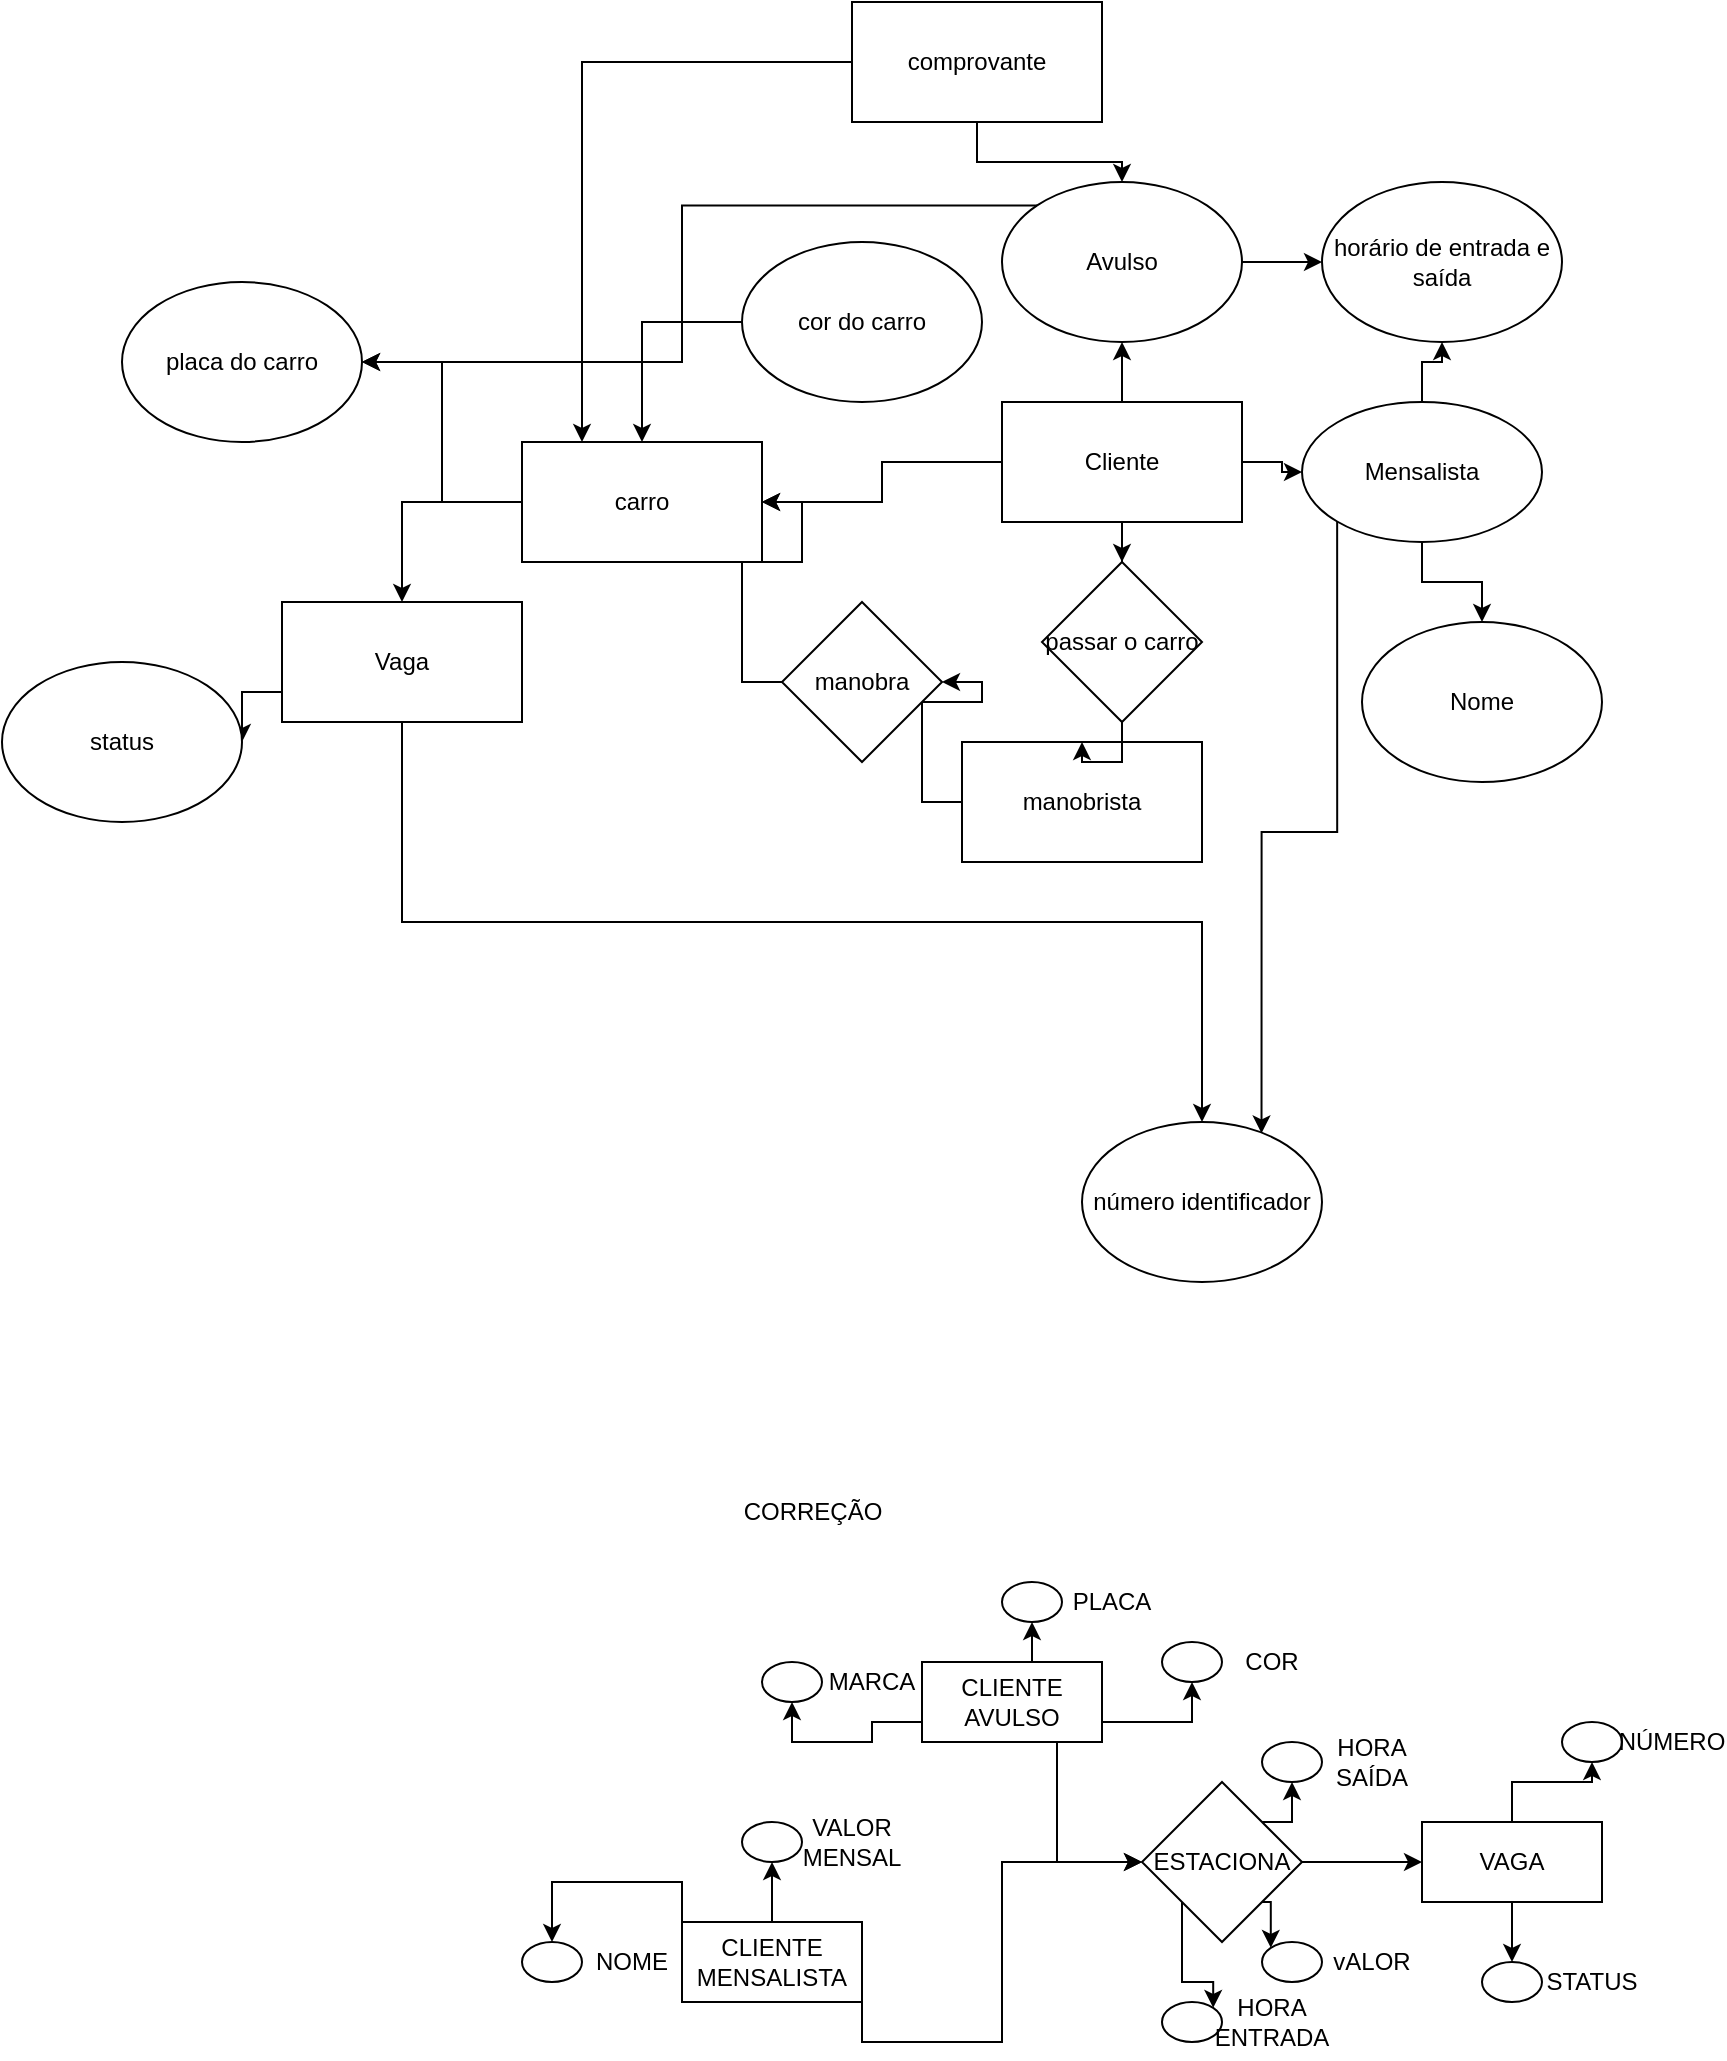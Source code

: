 <mxfile version="21.6.8" type="github">
  <diagram id="R2lEEEUBdFMjLlhIrx00" name="Page-1">
    <mxGraphModel dx="1019" dy="1646" grid="1" gridSize="10" guides="1" tooltips="1" connect="1" arrows="1" fold="1" page="1" pageScale="1" pageWidth="850" pageHeight="1100" math="0" shadow="0" extFonts="Permanent Marker^https://fonts.googleapis.com/css?family=Permanent+Marker">
      <root>
        <mxCell id="0" />
        <mxCell id="1" parent="0" />
        <mxCell id="Kp6BYRPakSOtjhqHhSwP-1" value="número identificador" style="ellipse;whiteSpace=wrap;html=1;" vertex="1" parent="1">
          <mxGeometry x="540" y="430" width="120" height="80" as="geometry" />
        </mxCell>
        <mxCell id="Kp6BYRPakSOtjhqHhSwP-5" style="edgeStyle=orthogonalEdgeStyle;rounded=0;orthogonalLoop=1;jettySize=auto;html=1;exitX=0.5;exitY=1;exitDx=0;exitDy=0;" edge="1" parent="1" source="Kp6BYRPakSOtjhqHhSwP-2" target="Kp6BYRPakSOtjhqHhSwP-1">
          <mxGeometry relative="1" as="geometry" />
        </mxCell>
        <mxCell id="Kp6BYRPakSOtjhqHhSwP-6" style="edgeStyle=orthogonalEdgeStyle;rounded=0;orthogonalLoop=1;jettySize=auto;html=1;exitX=0;exitY=0.75;exitDx=0;exitDy=0;" edge="1" parent="1" source="Kp6BYRPakSOtjhqHhSwP-2" target="Kp6BYRPakSOtjhqHhSwP-4">
          <mxGeometry relative="1" as="geometry" />
        </mxCell>
        <mxCell id="Kp6BYRPakSOtjhqHhSwP-2" value="Vaga" style="rounded=0;whiteSpace=wrap;html=1;" vertex="1" parent="1">
          <mxGeometry x="140" y="170" width="120" height="60" as="geometry" />
        </mxCell>
        <mxCell id="Kp6BYRPakSOtjhqHhSwP-4" value="status" style="ellipse;whiteSpace=wrap;html=1;" vertex="1" parent="1">
          <mxGeometry y="200" width="120" height="80" as="geometry" />
        </mxCell>
        <mxCell id="Kp6BYRPakSOtjhqHhSwP-10" style="edgeStyle=orthogonalEdgeStyle;rounded=0;orthogonalLoop=1;jettySize=auto;html=1;entryX=1;entryY=0.5;entryDx=0;entryDy=0;" edge="1" parent="1" source="Kp6BYRPakSOtjhqHhSwP-8" target="Kp6BYRPakSOtjhqHhSwP-9">
          <mxGeometry relative="1" as="geometry" />
        </mxCell>
        <mxCell id="Kp6BYRPakSOtjhqHhSwP-23" style="edgeStyle=orthogonalEdgeStyle;rounded=0;orthogonalLoop=1;jettySize=auto;html=1;exitX=1;exitY=0.5;exitDx=0;exitDy=0;" edge="1" parent="1" source="Kp6BYRPakSOtjhqHhSwP-8" target="Kp6BYRPakSOtjhqHhSwP-22">
          <mxGeometry relative="1" as="geometry" />
        </mxCell>
        <mxCell id="Kp6BYRPakSOtjhqHhSwP-24" style="edgeStyle=orthogonalEdgeStyle;rounded=0;orthogonalLoop=1;jettySize=auto;html=1;exitX=0.5;exitY=0;exitDx=0;exitDy=0;" edge="1" parent="1" source="Kp6BYRPakSOtjhqHhSwP-8" target="Kp6BYRPakSOtjhqHhSwP-21">
          <mxGeometry relative="1" as="geometry" />
        </mxCell>
        <mxCell id="Kp6BYRPakSOtjhqHhSwP-26" style="edgeStyle=orthogonalEdgeStyle;rounded=0;orthogonalLoop=1;jettySize=auto;html=1;exitX=0.5;exitY=1;exitDx=0;exitDy=0;" edge="1" parent="1" source="Kp6BYRPakSOtjhqHhSwP-8" target="Kp6BYRPakSOtjhqHhSwP-25">
          <mxGeometry relative="1" as="geometry" />
        </mxCell>
        <mxCell id="Kp6BYRPakSOtjhqHhSwP-8" value="Cliente" style="rounded=0;whiteSpace=wrap;html=1;" vertex="1" parent="1">
          <mxGeometry x="500" y="70" width="120" height="60" as="geometry" />
        </mxCell>
        <mxCell id="Kp6BYRPakSOtjhqHhSwP-11" style="edgeStyle=orthogonalEdgeStyle;rounded=0;orthogonalLoop=1;jettySize=auto;html=1;exitX=0;exitY=0.5;exitDx=0;exitDy=0;" edge="1" parent="1" source="Kp6BYRPakSOtjhqHhSwP-9" target="Kp6BYRPakSOtjhqHhSwP-2">
          <mxGeometry relative="1" as="geometry" />
        </mxCell>
        <mxCell id="Kp6BYRPakSOtjhqHhSwP-15" style="edgeStyle=orthogonalEdgeStyle;rounded=0;orthogonalLoop=1;jettySize=auto;html=1;" edge="1" parent="1" source="Kp6BYRPakSOtjhqHhSwP-9" target="Kp6BYRPakSOtjhqHhSwP-12">
          <mxGeometry relative="1" as="geometry" />
        </mxCell>
        <mxCell id="Kp6BYRPakSOtjhqHhSwP-9" value="carro" style="rounded=0;whiteSpace=wrap;html=1;" vertex="1" parent="1">
          <mxGeometry x="260" y="90" width="120" height="60" as="geometry" />
        </mxCell>
        <mxCell id="Kp6BYRPakSOtjhqHhSwP-12" value="placa do carro" style="ellipse;whiteSpace=wrap;html=1;" vertex="1" parent="1">
          <mxGeometry x="60" y="10" width="120" height="80" as="geometry" />
        </mxCell>
        <mxCell id="Kp6BYRPakSOtjhqHhSwP-34" style="edgeStyle=orthogonalEdgeStyle;rounded=0;orthogonalLoop=1;jettySize=auto;html=1;exitX=0;exitY=0.5;exitDx=0;exitDy=0;" edge="1" parent="1" source="Kp6BYRPakSOtjhqHhSwP-13" target="Kp6BYRPakSOtjhqHhSwP-9">
          <mxGeometry relative="1" as="geometry" />
        </mxCell>
        <mxCell id="Kp6BYRPakSOtjhqHhSwP-13" value="cor do carro" style="ellipse;whiteSpace=wrap;html=1;" vertex="1" parent="1">
          <mxGeometry x="370" y="-10" width="120" height="80" as="geometry" />
        </mxCell>
        <mxCell id="Kp6BYRPakSOtjhqHhSwP-28" style="edgeStyle=orthogonalEdgeStyle;rounded=0;orthogonalLoop=1;jettySize=auto;html=1;" edge="1" parent="1" source="Kp6BYRPakSOtjhqHhSwP-16" target="Kp6BYRPakSOtjhqHhSwP-29">
          <mxGeometry relative="1" as="geometry">
            <mxPoint x="430" y="210" as="targetPoint" />
          </mxGeometry>
        </mxCell>
        <mxCell id="Kp6BYRPakSOtjhqHhSwP-16" value="manobrista" style="rounded=0;whiteSpace=wrap;html=1;" vertex="1" parent="1">
          <mxGeometry x="480" y="240" width="120" height="60" as="geometry" />
        </mxCell>
        <mxCell id="Kp6BYRPakSOtjhqHhSwP-33" style="edgeStyle=orthogonalEdgeStyle;rounded=0;orthogonalLoop=1;jettySize=auto;html=1;exitX=0;exitY=0;exitDx=0;exitDy=0;" edge="1" parent="1" source="Kp6BYRPakSOtjhqHhSwP-21" target="Kp6BYRPakSOtjhqHhSwP-12">
          <mxGeometry relative="1" as="geometry" />
        </mxCell>
        <mxCell id="Kp6BYRPakSOtjhqHhSwP-36" style="edgeStyle=orthogonalEdgeStyle;rounded=0;orthogonalLoop=1;jettySize=auto;html=1;exitX=1;exitY=0.5;exitDx=0;exitDy=0;" edge="1" parent="1" source="Kp6BYRPakSOtjhqHhSwP-21" target="Kp6BYRPakSOtjhqHhSwP-35">
          <mxGeometry relative="1" as="geometry" />
        </mxCell>
        <mxCell id="Kp6BYRPakSOtjhqHhSwP-21" value="Avulso" style="ellipse;whiteSpace=wrap;html=1;" vertex="1" parent="1">
          <mxGeometry x="500" y="-40" width="120" height="80" as="geometry" />
        </mxCell>
        <mxCell id="Kp6BYRPakSOtjhqHhSwP-32" value="" style="edgeStyle=orthogonalEdgeStyle;rounded=0;orthogonalLoop=1;jettySize=auto;html=1;" edge="1" parent="1" source="Kp6BYRPakSOtjhqHhSwP-22" target="Kp6BYRPakSOtjhqHhSwP-31">
          <mxGeometry relative="1" as="geometry" />
        </mxCell>
        <mxCell id="Kp6BYRPakSOtjhqHhSwP-37" style="edgeStyle=orthogonalEdgeStyle;rounded=0;orthogonalLoop=1;jettySize=auto;html=1;" edge="1" parent="1" source="Kp6BYRPakSOtjhqHhSwP-22" target="Kp6BYRPakSOtjhqHhSwP-35">
          <mxGeometry relative="1" as="geometry" />
        </mxCell>
        <mxCell id="Kp6BYRPakSOtjhqHhSwP-43" style="edgeStyle=orthogonalEdgeStyle;rounded=0;orthogonalLoop=1;jettySize=auto;html=1;exitX=0;exitY=1;exitDx=0;exitDy=0;entryX=0.748;entryY=0.071;entryDx=0;entryDy=0;entryPerimeter=0;" edge="1" parent="1" source="Kp6BYRPakSOtjhqHhSwP-22" target="Kp6BYRPakSOtjhqHhSwP-1">
          <mxGeometry relative="1" as="geometry">
            <mxPoint x="650" y="410" as="targetPoint" />
          </mxGeometry>
        </mxCell>
        <mxCell id="Kp6BYRPakSOtjhqHhSwP-22" value="Mensalista" style="ellipse;whiteSpace=wrap;html=1;" vertex="1" parent="1">
          <mxGeometry x="650" y="70" width="120" height="70" as="geometry" />
        </mxCell>
        <mxCell id="Kp6BYRPakSOtjhqHhSwP-27" value="" style="edgeStyle=orthogonalEdgeStyle;rounded=0;orthogonalLoop=1;jettySize=auto;html=1;" edge="1" parent="1" source="Kp6BYRPakSOtjhqHhSwP-25" target="Kp6BYRPakSOtjhqHhSwP-16">
          <mxGeometry relative="1" as="geometry" />
        </mxCell>
        <mxCell id="Kp6BYRPakSOtjhqHhSwP-25" value="passar o carro" style="rhombus;whiteSpace=wrap;html=1;" vertex="1" parent="1">
          <mxGeometry x="520" y="150" width="80" height="80" as="geometry" />
        </mxCell>
        <mxCell id="Kp6BYRPakSOtjhqHhSwP-30" style="edgeStyle=orthogonalEdgeStyle;rounded=0;orthogonalLoop=1;jettySize=auto;html=1;entryX=1;entryY=0.5;entryDx=0;entryDy=0;" edge="1" parent="1" source="Kp6BYRPakSOtjhqHhSwP-29" target="Kp6BYRPakSOtjhqHhSwP-9">
          <mxGeometry relative="1" as="geometry" />
        </mxCell>
        <mxCell id="Kp6BYRPakSOtjhqHhSwP-29" value="manobra" style="rhombus;whiteSpace=wrap;html=1;" vertex="1" parent="1">
          <mxGeometry x="390" y="170" width="80" height="80" as="geometry" />
        </mxCell>
        <mxCell id="Kp6BYRPakSOtjhqHhSwP-31" value="Nome" style="ellipse;whiteSpace=wrap;html=1;" vertex="1" parent="1">
          <mxGeometry x="680" y="180" width="120" height="80" as="geometry" />
        </mxCell>
        <mxCell id="Kp6BYRPakSOtjhqHhSwP-35" value="horário de entrada e saída" style="ellipse;whiteSpace=wrap;html=1;" vertex="1" parent="1">
          <mxGeometry x="660" y="-40" width="120" height="80" as="geometry" />
        </mxCell>
        <mxCell id="Kp6BYRPakSOtjhqHhSwP-39" style="edgeStyle=orthogonalEdgeStyle;rounded=0;orthogonalLoop=1;jettySize=auto;html=1;" edge="1" parent="1" source="Kp6BYRPakSOtjhqHhSwP-38" target="Kp6BYRPakSOtjhqHhSwP-21">
          <mxGeometry relative="1" as="geometry" />
        </mxCell>
        <mxCell id="Kp6BYRPakSOtjhqHhSwP-40" style="edgeStyle=orthogonalEdgeStyle;rounded=0;orthogonalLoop=1;jettySize=auto;html=1;entryX=0.25;entryY=0;entryDx=0;entryDy=0;" edge="1" parent="1" source="Kp6BYRPakSOtjhqHhSwP-38" target="Kp6BYRPakSOtjhqHhSwP-9">
          <mxGeometry relative="1" as="geometry" />
        </mxCell>
        <mxCell id="Kp6BYRPakSOtjhqHhSwP-38" value="comprovante" style="rounded=0;whiteSpace=wrap;html=1;" vertex="1" parent="1">
          <mxGeometry x="425" y="-130" width="125" height="60" as="geometry" />
        </mxCell>
        <mxCell id="Kp6BYRPakSOtjhqHhSwP-44" value="CORREÇÃO" style="text;html=1;align=center;verticalAlign=middle;resizable=0;points=[];autosize=1;strokeColor=none;fillColor=none;" vertex="1" parent="1">
          <mxGeometry x="360" y="610" width="90" height="30" as="geometry" />
        </mxCell>
        <mxCell id="Kp6BYRPakSOtjhqHhSwP-60" style="edgeStyle=orthogonalEdgeStyle;rounded=0;orthogonalLoop=1;jettySize=auto;html=1;exitX=0.5;exitY=0;exitDx=0;exitDy=0;entryX=0.5;entryY=1;entryDx=0;entryDy=0;" edge="1" parent="1" source="Kp6BYRPakSOtjhqHhSwP-45" target="Kp6BYRPakSOtjhqHhSwP-50">
          <mxGeometry relative="1" as="geometry" />
        </mxCell>
        <mxCell id="Kp6BYRPakSOtjhqHhSwP-61" style="edgeStyle=orthogonalEdgeStyle;rounded=0;orthogonalLoop=1;jettySize=auto;html=1;exitX=0;exitY=0.75;exitDx=0;exitDy=0;entryX=0.5;entryY=1;entryDx=0;entryDy=0;" edge="1" parent="1" source="Kp6BYRPakSOtjhqHhSwP-45" target="Kp6BYRPakSOtjhqHhSwP-47">
          <mxGeometry relative="1" as="geometry" />
        </mxCell>
        <mxCell id="Kp6BYRPakSOtjhqHhSwP-62" style="edgeStyle=orthogonalEdgeStyle;rounded=0;orthogonalLoop=1;jettySize=auto;html=1;exitX=1;exitY=0.75;exitDx=0;exitDy=0;entryX=0.5;entryY=1;entryDx=0;entryDy=0;" edge="1" parent="1" source="Kp6BYRPakSOtjhqHhSwP-45" target="Kp6BYRPakSOtjhqHhSwP-54">
          <mxGeometry relative="1" as="geometry" />
        </mxCell>
        <mxCell id="Kp6BYRPakSOtjhqHhSwP-80" style="edgeStyle=orthogonalEdgeStyle;rounded=0;orthogonalLoop=1;jettySize=auto;html=1;exitX=0.75;exitY=1;exitDx=0;exitDy=0;entryX=0;entryY=0.5;entryDx=0;entryDy=0;" edge="1" parent="1" source="Kp6BYRPakSOtjhqHhSwP-45" target="Kp6BYRPakSOtjhqHhSwP-46">
          <mxGeometry relative="1" as="geometry" />
        </mxCell>
        <mxCell id="Kp6BYRPakSOtjhqHhSwP-45" value="CLIENTE AVULSO" style="rounded=0;whiteSpace=wrap;html=1;" vertex="1" parent="1">
          <mxGeometry x="460" y="700" width="90" height="40" as="geometry" />
        </mxCell>
        <mxCell id="Kp6BYRPakSOtjhqHhSwP-81" style="edgeStyle=orthogonalEdgeStyle;rounded=0;orthogonalLoop=1;jettySize=auto;html=1;exitX=1;exitY=0.5;exitDx=0;exitDy=0;" edge="1" parent="1" source="Kp6BYRPakSOtjhqHhSwP-46" target="Kp6BYRPakSOtjhqHhSwP-48">
          <mxGeometry relative="1" as="geometry" />
        </mxCell>
        <mxCell id="Kp6BYRPakSOtjhqHhSwP-85" style="edgeStyle=orthogonalEdgeStyle;rounded=0;orthogonalLoop=1;jettySize=auto;html=1;exitX=1;exitY=0;exitDx=0;exitDy=0;entryX=0.5;entryY=1;entryDx=0;entryDy=0;" edge="1" parent="1" source="Kp6BYRPakSOtjhqHhSwP-46" target="Kp6BYRPakSOtjhqHhSwP-53">
          <mxGeometry relative="1" as="geometry" />
        </mxCell>
        <mxCell id="Kp6BYRPakSOtjhqHhSwP-86" style="edgeStyle=orthogonalEdgeStyle;rounded=0;orthogonalLoop=1;jettySize=auto;html=1;exitX=1;exitY=1;exitDx=0;exitDy=0;entryX=0;entryY=0;entryDx=0;entryDy=0;" edge="1" parent="1" source="Kp6BYRPakSOtjhqHhSwP-46" target="Kp6BYRPakSOtjhqHhSwP-52">
          <mxGeometry relative="1" as="geometry" />
        </mxCell>
        <mxCell id="Kp6BYRPakSOtjhqHhSwP-87" style="edgeStyle=orthogonalEdgeStyle;rounded=0;orthogonalLoop=1;jettySize=auto;html=1;exitX=0;exitY=1;exitDx=0;exitDy=0;entryX=1;entryY=0;entryDx=0;entryDy=0;" edge="1" parent="1" source="Kp6BYRPakSOtjhqHhSwP-46" target="Kp6BYRPakSOtjhqHhSwP-55">
          <mxGeometry relative="1" as="geometry" />
        </mxCell>
        <mxCell id="Kp6BYRPakSOtjhqHhSwP-46" value="ESTACIONA" style="rhombus;whiteSpace=wrap;html=1;" vertex="1" parent="1">
          <mxGeometry x="570" y="760" width="80" height="80" as="geometry" />
        </mxCell>
        <mxCell id="Kp6BYRPakSOtjhqHhSwP-47" value="MARCA" style="ellipse;whiteSpace=wrap;html=1;spacingLeft=80;" vertex="1" parent="1">
          <mxGeometry x="380" y="700" width="30" height="20" as="geometry" />
        </mxCell>
        <mxCell id="Kp6BYRPakSOtjhqHhSwP-78" style="edgeStyle=orthogonalEdgeStyle;rounded=0;orthogonalLoop=1;jettySize=auto;html=1;exitX=0.5;exitY=0;exitDx=0;exitDy=0;" edge="1" parent="1" source="Kp6BYRPakSOtjhqHhSwP-48" target="Kp6BYRPakSOtjhqHhSwP-57">
          <mxGeometry relative="1" as="geometry" />
        </mxCell>
        <mxCell id="Kp6BYRPakSOtjhqHhSwP-79" style="edgeStyle=orthogonalEdgeStyle;rounded=0;orthogonalLoop=1;jettySize=auto;html=1;exitX=0.5;exitY=1;exitDx=0;exitDy=0;" edge="1" parent="1" source="Kp6BYRPakSOtjhqHhSwP-48" target="Kp6BYRPakSOtjhqHhSwP-56">
          <mxGeometry relative="1" as="geometry" />
        </mxCell>
        <mxCell id="Kp6BYRPakSOtjhqHhSwP-48" value="VAGA" style="rounded=0;whiteSpace=wrap;html=1;" vertex="1" parent="1">
          <mxGeometry x="710" y="780" width="90" height="40" as="geometry" />
        </mxCell>
        <mxCell id="Kp6BYRPakSOtjhqHhSwP-92" style="edgeStyle=orthogonalEdgeStyle;rounded=0;orthogonalLoop=1;jettySize=auto;html=1;exitX=0.25;exitY=0;exitDx=0;exitDy=0;entryX=0.5;entryY=1;entryDx=0;entryDy=0;" edge="1" parent="1" source="Kp6BYRPakSOtjhqHhSwP-49" target="Kp6BYRPakSOtjhqHhSwP-75">
          <mxGeometry relative="1" as="geometry" />
        </mxCell>
        <mxCell id="Kp6BYRPakSOtjhqHhSwP-93" style="edgeStyle=orthogonalEdgeStyle;rounded=0;orthogonalLoop=1;jettySize=auto;html=1;exitX=0;exitY=0;exitDx=0;exitDy=0;entryX=0.5;entryY=0;entryDx=0;entryDy=0;" edge="1" parent="1" source="Kp6BYRPakSOtjhqHhSwP-49" target="Kp6BYRPakSOtjhqHhSwP-76">
          <mxGeometry relative="1" as="geometry" />
        </mxCell>
        <mxCell id="Kp6BYRPakSOtjhqHhSwP-94" style="edgeStyle=orthogonalEdgeStyle;rounded=0;orthogonalLoop=1;jettySize=auto;html=1;exitX=1;exitY=1;exitDx=0;exitDy=0;entryX=0;entryY=0.5;entryDx=0;entryDy=0;" edge="1" parent="1" source="Kp6BYRPakSOtjhqHhSwP-49" target="Kp6BYRPakSOtjhqHhSwP-46">
          <mxGeometry relative="1" as="geometry" />
        </mxCell>
        <mxCell id="Kp6BYRPakSOtjhqHhSwP-49" value="CLIENTE MENSALISTA" style="rounded=0;whiteSpace=wrap;html=1;" vertex="1" parent="1">
          <mxGeometry x="340" y="830" width="90" height="40" as="geometry" />
        </mxCell>
        <mxCell id="Kp6BYRPakSOtjhqHhSwP-50" value="PLACA" style="ellipse;whiteSpace=wrap;html=1;spacingLeft=80;" vertex="1" parent="1">
          <mxGeometry x="500" y="660" width="30" height="20" as="geometry" />
        </mxCell>
        <mxCell id="Kp6BYRPakSOtjhqHhSwP-52" value="vALOR" style="ellipse;whiteSpace=wrap;html=1;spacingLeft=80;" vertex="1" parent="1">
          <mxGeometry x="630" y="840" width="30" height="20" as="geometry" />
        </mxCell>
        <mxCell id="Kp6BYRPakSOtjhqHhSwP-53" value="HORA SAÍDA" style="ellipse;whiteSpace=wrap;html=1;spacingLeft=80;" vertex="1" parent="1">
          <mxGeometry x="630" y="740" width="30" height="20" as="geometry" />
        </mxCell>
        <mxCell id="Kp6BYRPakSOtjhqHhSwP-54" value="COR" style="ellipse;whiteSpace=wrap;html=1;spacingLeft=80;" vertex="1" parent="1">
          <mxGeometry x="580" y="690" width="30" height="20" as="geometry" />
        </mxCell>
        <mxCell id="Kp6BYRPakSOtjhqHhSwP-55" value="HORA ENTRADA" style="ellipse;whiteSpace=wrap;html=1;spacingLeft=80;" vertex="1" parent="1">
          <mxGeometry x="580" y="870" width="30" height="20" as="geometry" />
        </mxCell>
        <mxCell id="Kp6BYRPakSOtjhqHhSwP-56" value="STATUS" style="ellipse;whiteSpace=wrap;html=1;spacingLeft=80;" vertex="1" parent="1">
          <mxGeometry x="740" y="850" width="30" height="20" as="geometry" />
        </mxCell>
        <mxCell id="Kp6BYRPakSOtjhqHhSwP-57" value="NÚMERO" style="ellipse;whiteSpace=wrap;html=1;spacingLeft=80;" vertex="1" parent="1">
          <mxGeometry x="780" y="730" width="30" height="20" as="geometry" />
        </mxCell>
        <mxCell id="Kp6BYRPakSOtjhqHhSwP-75" value="VALOR MENSAL" style="ellipse;whiteSpace=wrap;html=1;spacingLeft=80;" vertex="1" parent="1">
          <mxGeometry x="370" y="780" width="30" height="20" as="geometry" />
        </mxCell>
        <mxCell id="Kp6BYRPakSOtjhqHhSwP-76" value="NOME" style="ellipse;whiteSpace=wrap;html=1;spacingLeft=80;" vertex="1" parent="1">
          <mxGeometry x="260" y="840" width="30" height="20" as="geometry" />
        </mxCell>
      </root>
    </mxGraphModel>
  </diagram>
</mxfile>
